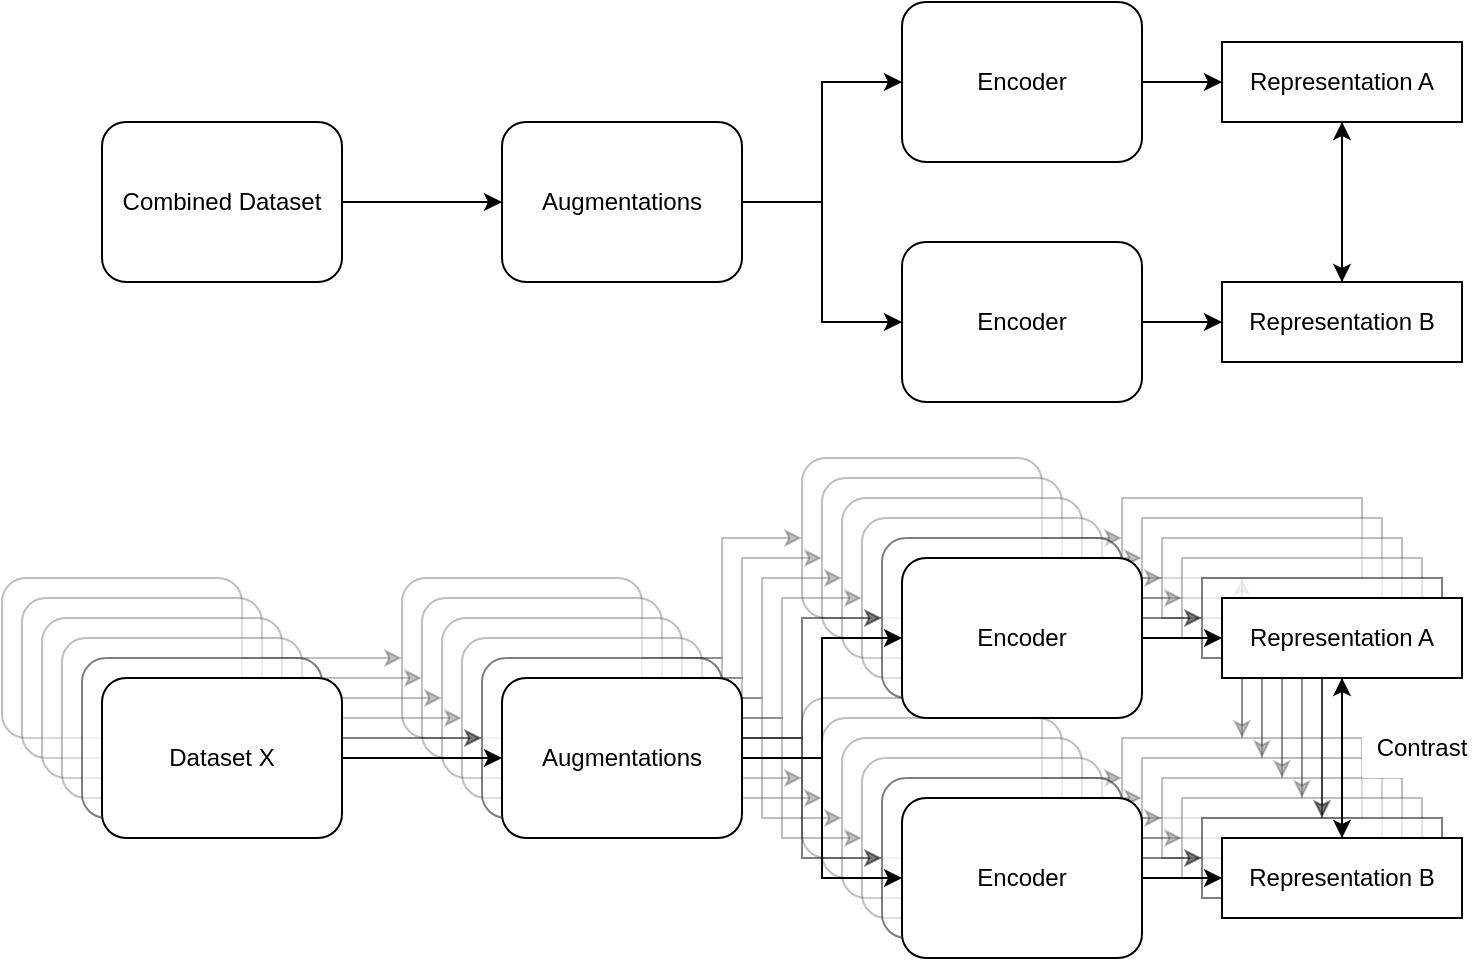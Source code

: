 <mxfile version="20.6.2" type="device"><diagram id="N4YblXYb51gUHVE4HFAE" name="Page-1"><mxGraphModel dx="946" dy="1211" grid="1" gridSize="10" guides="1" tooltips="1" connect="1" arrows="1" fold="1" page="1" pageScale="1" pageWidth="1800" pageHeight="600" math="0" shadow="0"><root><mxCell id="0"/><mxCell id="1" parent="0"/><mxCell id="VitcQLO2PCdO2cNPeU9W-14" value="" style="group;opacity=25;" parent="1" vertex="1" connectable="0"><mxGeometry x="109" y="-12" width="680" height="200" as="geometry"/></mxCell><mxCell id="VitcQLO2PCdO2cNPeU9W-1" value="" style="rounded=1;whiteSpace=wrap;html=1;opacity=25;" parent="VitcQLO2PCdO2cNPeU9W-14" vertex="1"><mxGeometry x="200" y="60" width="120" height="80" as="geometry"/></mxCell><mxCell id="VitcQLO2PCdO2cNPeU9W-3" style="edgeStyle=orthogonalEdgeStyle;rounded=0;orthogonalLoop=1;jettySize=auto;html=1;exitX=1;exitY=0.5;exitDx=0;exitDy=0;entryX=0;entryY=0.5;entryDx=0;entryDy=0;opacity=25;" parent="VitcQLO2PCdO2cNPeU9W-14" source="VitcQLO2PCdO2cNPeU9W-2" target="VitcQLO2PCdO2cNPeU9W-1" edge="1"><mxGeometry relative="1" as="geometry"/></mxCell><mxCell id="VitcQLO2PCdO2cNPeU9W-2" value="" style="rounded=1;whiteSpace=wrap;html=1;opacity=25;" parent="VitcQLO2PCdO2cNPeU9W-14" vertex="1"><mxGeometry y="60" width="120" height="80" as="geometry"/></mxCell><mxCell id="VitcQLO2PCdO2cNPeU9W-4" value="" style="rounded=1;whiteSpace=wrap;html=1;opacity=25;" parent="VitcQLO2PCdO2cNPeU9W-14" vertex="1"><mxGeometry x="400" width="120" height="80" as="geometry"/></mxCell><mxCell id="VitcQLO2PCdO2cNPeU9W-5" style="edgeStyle=orthogonalEdgeStyle;rounded=0;orthogonalLoop=1;jettySize=auto;html=1;exitX=1;exitY=0.5;exitDx=0;exitDy=0;entryX=0;entryY=0.5;entryDx=0;entryDy=0;opacity=25;" parent="VitcQLO2PCdO2cNPeU9W-14" source="VitcQLO2PCdO2cNPeU9W-1" target="VitcQLO2PCdO2cNPeU9W-4" edge="1"><mxGeometry relative="1" as="geometry"/></mxCell><mxCell id="VitcQLO2PCdO2cNPeU9W-6" value="" style="rounded=1;whiteSpace=wrap;html=1;opacity=25;" parent="VitcQLO2PCdO2cNPeU9W-14" vertex="1"><mxGeometry x="400" y="120" width="120" height="80" as="geometry"/></mxCell><mxCell id="VitcQLO2PCdO2cNPeU9W-7" style="edgeStyle=orthogonalEdgeStyle;rounded=0;orthogonalLoop=1;jettySize=auto;html=1;exitX=1;exitY=0.5;exitDx=0;exitDy=0;entryX=0;entryY=0.5;entryDx=0;entryDy=0;opacity=25;" parent="VitcQLO2PCdO2cNPeU9W-14" source="VitcQLO2PCdO2cNPeU9W-1" target="VitcQLO2PCdO2cNPeU9W-6" edge="1"><mxGeometry relative="1" as="geometry"/></mxCell><mxCell id="VitcQLO2PCdO2cNPeU9W-8" value="" style="rounded=0;whiteSpace=wrap;html=1;opacity=25;" parent="VitcQLO2PCdO2cNPeU9W-14" vertex="1"><mxGeometry x="560" y="20" width="120" height="40" as="geometry"/></mxCell><mxCell id="VitcQLO2PCdO2cNPeU9W-12" style="edgeStyle=orthogonalEdgeStyle;rounded=0;orthogonalLoop=1;jettySize=auto;html=1;exitX=1;exitY=0.5;exitDx=0;exitDy=0;entryX=0;entryY=0.5;entryDx=0;entryDy=0;opacity=25;" parent="VitcQLO2PCdO2cNPeU9W-14" source="VitcQLO2PCdO2cNPeU9W-4" target="VitcQLO2PCdO2cNPeU9W-8" edge="1"><mxGeometry relative="1" as="geometry"/></mxCell><mxCell id="VitcQLO2PCdO2cNPeU9W-11" style="edgeStyle=orthogonalEdgeStyle;rounded=0;orthogonalLoop=1;jettySize=auto;html=1;exitX=0.5;exitY=0;exitDx=0;exitDy=0;entryX=0.5;entryY=1;entryDx=0;entryDy=0;opacity=25;" parent="VitcQLO2PCdO2cNPeU9W-14" source="VitcQLO2PCdO2cNPeU9W-9" target="VitcQLO2PCdO2cNPeU9W-8" edge="1"><mxGeometry relative="1" as="geometry"/></mxCell><mxCell id="VitcQLO2PCdO2cNPeU9W-9" value="" style="rounded=0;whiteSpace=wrap;html=1;opacity=25;" parent="VitcQLO2PCdO2cNPeU9W-14" vertex="1"><mxGeometry x="560" y="140" width="120" height="40" as="geometry"/></mxCell><mxCell id="VitcQLO2PCdO2cNPeU9W-13" style="edgeStyle=orthogonalEdgeStyle;rounded=0;orthogonalLoop=1;jettySize=auto;html=1;exitX=1;exitY=0.5;exitDx=0;exitDy=0;entryX=0;entryY=0.5;entryDx=0;entryDy=0;opacity=25;" parent="VitcQLO2PCdO2cNPeU9W-14" source="VitcQLO2PCdO2cNPeU9W-6" target="VitcQLO2PCdO2cNPeU9W-9" edge="1"><mxGeometry relative="1" as="geometry"/></mxCell><mxCell id="VitcQLO2PCdO2cNPeU9W-10" style="edgeStyle=orthogonalEdgeStyle;rounded=0;orthogonalLoop=1;jettySize=auto;html=1;exitX=0.5;exitY=1;exitDx=0;exitDy=0;entryX=0.5;entryY=0;entryDx=0;entryDy=0;opacity=25;" parent="VitcQLO2PCdO2cNPeU9W-14" source="VitcQLO2PCdO2cNPeU9W-8" target="VitcQLO2PCdO2cNPeU9W-9" edge="1"><mxGeometry relative="1" as="geometry"/></mxCell><mxCell id="VitcQLO2PCdO2cNPeU9W-15" value="" style="group;opacity=25;" parent="1" vertex="1" connectable="0"><mxGeometry x="119" y="-2" width="680" height="200" as="geometry"/></mxCell><mxCell id="VitcQLO2PCdO2cNPeU9W-16" value="" style="rounded=1;whiteSpace=wrap;html=1;opacity=25;" parent="VitcQLO2PCdO2cNPeU9W-15" vertex="1"><mxGeometry x="200" y="60" width="120" height="80" as="geometry"/></mxCell><mxCell id="VitcQLO2PCdO2cNPeU9W-17" style="edgeStyle=orthogonalEdgeStyle;rounded=0;orthogonalLoop=1;jettySize=auto;html=1;exitX=1;exitY=0.5;exitDx=0;exitDy=0;entryX=0;entryY=0.5;entryDx=0;entryDy=0;opacity=25;" parent="VitcQLO2PCdO2cNPeU9W-15" source="VitcQLO2PCdO2cNPeU9W-18" target="VitcQLO2PCdO2cNPeU9W-16" edge="1"><mxGeometry relative="1" as="geometry"/></mxCell><mxCell id="VitcQLO2PCdO2cNPeU9W-18" value="" style="rounded=1;whiteSpace=wrap;html=1;opacity=25;" parent="VitcQLO2PCdO2cNPeU9W-15" vertex="1"><mxGeometry y="60" width="120" height="80" as="geometry"/></mxCell><mxCell id="VitcQLO2PCdO2cNPeU9W-19" value="" style="rounded=1;whiteSpace=wrap;html=1;opacity=25;" parent="VitcQLO2PCdO2cNPeU9W-15" vertex="1"><mxGeometry x="400" width="120" height="80" as="geometry"/></mxCell><mxCell id="VitcQLO2PCdO2cNPeU9W-20" style="edgeStyle=orthogonalEdgeStyle;rounded=0;orthogonalLoop=1;jettySize=auto;html=1;exitX=1;exitY=0.5;exitDx=0;exitDy=0;entryX=0;entryY=0.5;entryDx=0;entryDy=0;opacity=25;" parent="VitcQLO2PCdO2cNPeU9W-15" source="VitcQLO2PCdO2cNPeU9W-16" target="VitcQLO2PCdO2cNPeU9W-19" edge="1"><mxGeometry relative="1" as="geometry"/></mxCell><mxCell id="VitcQLO2PCdO2cNPeU9W-21" value="" style="rounded=1;whiteSpace=wrap;html=1;opacity=25;" parent="VitcQLO2PCdO2cNPeU9W-15" vertex="1"><mxGeometry x="400" y="120" width="120" height="80" as="geometry"/></mxCell><mxCell id="VitcQLO2PCdO2cNPeU9W-22" style="edgeStyle=orthogonalEdgeStyle;rounded=0;orthogonalLoop=1;jettySize=auto;html=1;exitX=1;exitY=0.5;exitDx=0;exitDy=0;entryX=0;entryY=0.5;entryDx=0;entryDy=0;opacity=25;" parent="VitcQLO2PCdO2cNPeU9W-15" source="VitcQLO2PCdO2cNPeU9W-16" target="VitcQLO2PCdO2cNPeU9W-21" edge="1"><mxGeometry relative="1" as="geometry"/></mxCell><mxCell id="VitcQLO2PCdO2cNPeU9W-23" value="" style="rounded=0;whiteSpace=wrap;html=1;opacity=25;" parent="VitcQLO2PCdO2cNPeU9W-15" vertex="1"><mxGeometry x="560" y="20" width="120" height="40" as="geometry"/></mxCell><mxCell id="VitcQLO2PCdO2cNPeU9W-24" style="edgeStyle=orthogonalEdgeStyle;rounded=0;orthogonalLoop=1;jettySize=auto;html=1;exitX=1;exitY=0.5;exitDx=0;exitDy=0;entryX=0;entryY=0.5;entryDx=0;entryDy=0;opacity=25;" parent="VitcQLO2PCdO2cNPeU9W-15" source="VitcQLO2PCdO2cNPeU9W-19" target="VitcQLO2PCdO2cNPeU9W-23" edge="1"><mxGeometry relative="1" as="geometry"/></mxCell><mxCell id="VitcQLO2PCdO2cNPeU9W-25" style="edgeStyle=orthogonalEdgeStyle;rounded=0;orthogonalLoop=1;jettySize=auto;html=1;exitX=0.5;exitY=0;exitDx=0;exitDy=0;entryX=0.5;entryY=1;entryDx=0;entryDy=0;opacity=25;" parent="VitcQLO2PCdO2cNPeU9W-15" source="VitcQLO2PCdO2cNPeU9W-26" target="VitcQLO2PCdO2cNPeU9W-23" edge="1"><mxGeometry relative="1" as="geometry"/></mxCell><mxCell id="VitcQLO2PCdO2cNPeU9W-26" value="" style="rounded=0;whiteSpace=wrap;html=1;opacity=25;" parent="VitcQLO2PCdO2cNPeU9W-15" vertex="1"><mxGeometry x="560" y="140" width="120" height="40" as="geometry"/></mxCell><mxCell id="VitcQLO2PCdO2cNPeU9W-27" style="edgeStyle=orthogonalEdgeStyle;rounded=0;orthogonalLoop=1;jettySize=auto;html=1;exitX=1;exitY=0.5;exitDx=0;exitDy=0;entryX=0;entryY=0.5;entryDx=0;entryDy=0;opacity=25;" parent="VitcQLO2PCdO2cNPeU9W-15" source="VitcQLO2PCdO2cNPeU9W-21" target="VitcQLO2PCdO2cNPeU9W-26" edge="1"><mxGeometry relative="1" as="geometry"/></mxCell><mxCell id="VitcQLO2PCdO2cNPeU9W-28" style="edgeStyle=orthogonalEdgeStyle;rounded=0;orthogonalLoop=1;jettySize=auto;html=1;exitX=0.5;exitY=1;exitDx=0;exitDy=0;entryX=0.5;entryY=0;entryDx=0;entryDy=0;opacity=25;" parent="VitcQLO2PCdO2cNPeU9W-15" source="VitcQLO2PCdO2cNPeU9W-23" target="VitcQLO2PCdO2cNPeU9W-26" edge="1"><mxGeometry relative="1" as="geometry"/></mxCell><mxCell id="VitcQLO2PCdO2cNPeU9W-29" value="" style="group;opacity=25;" parent="1" vertex="1" connectable="0"><mxGeometry x="129" y="8" width="680" height="200" as="geometry"/></mxCell><mxCell id="VitcQLO2PCdO2cNPeU9W-30" value="" style="rounded=1;whiteSpace=wrap;html=1;opacity=25;" parent="VitcQLO2PCdO2cNPeU9W-29" vertex="1"><mxGeometry x="200" y="60" width="120" height="80" as="geometry"/></mxCell><mxCell id="VitcQLO2PCdO2cNPeU9W-31" style="edgeStyle=orthogonalEdgeStyle;rounded=0;orthogonalLoop=1;jettySize=auto;html=1;exitX=1;exitY=0.5;exitDx=0;exitDy=0;entryX=0;entryY=0.5;entryDx=0;entryDy=0;opacity=25;" parent="VitcQLO2PCdO2cNPeU9W-29" source="VitcQLO2PCdO2cNPeU9W-32" target="VitcQLO2PCdO2cNPeU9W-30" edge="1"><mxGeometry relative="1" as="geometry"/></mxCell><mxCell id="VitcQLO2PCdO2cNPeU9W-32" value="" style="rounded=1;whiteSpace=wrap;html=1;opacity=25;" parent="VitcQLO2PCdO2cNPeU9W-29" vertex="1"><mxGeometry y="60" width="120" height="80" as="geometry"/></mxCell><mxCell id="VitcQLO2PCdO2cNPeU9W-33" value="" style="rounded=1;whiteSpace=wrap;html=1;opacity=25;" parent="VitcQLO2PCdO2cNPeU9W-29" vertex="1"><mxGeometry x="400" width="120" height="80" as="geometry"/></mxCell><mxCell id="VitcQLO2PCdO2cNPeU9W-34" style="edgeStyle=orthogonalEdgeStyle;rounded=0;orthogonalLoop=1;jettySize=auto;html=1;exitX=1;exitY=0.5;exitDx=0;exitDy=0;entryX=0;entryY=0.5;entryDx=0;entryDy=0;opacity=25;" parent="VitcQLO2PCdO2cNPeU9W-29" source="VitcQLO2PCdO2cNPeU9W-30" target="VitcQLO2PCdO2cNPeU9W-33" edge="1"><mxGeometry relative="1" as="geometry"/></mxCell><mxCell id="VitcQLO2PCdO2cNPeU9W-35" value="" style="rounded=1;whiteSpace=wrap;html=1;opacity=25;" parent="VitcQLO2PCdO2cNPeU9W-29" vertex="1"><mxGeometry x="400" y="120" width="120" height="80" as="geometry"/></mxCell><mxCell id="VitcQLO2PCdO2cNPeU9W-36" style="edgeStyle=orthogonalEdgeStyle;rounded=0;orthogonalLoop=1;jettySize=auto;html=1;exitX=1;exitY=0.5;exitDx=0;exitDy=0;entryX=0;entryY=0.5;entryDx=0;entryDy=0;opacity=25;" parent="VitcQLO2PCdO2cNPeU9W-29" source="VitcQLO2PCdO2cNPeU9W-30" target="VitcQLO2PCdO2cNPeU9W-35" edge="1"><mxGeometry relative="1" as="geometry"/></mxCell><mxCell id="VitcQLO2PCdO2cNPeU9W-37" value="" style="rounded=0;whiteSpace=wrap;html=1;opacity=25;" parent="VitcQLO2PCdO2cNPeU9W-29" vertex="1"><mxGeometry x="560" y="20" width="120" height="40" as="geometry"/></mxCell><mxCell id="VitcQLO2PCdO2cNPeU9W-38" style="edgeStyle=orthogonalEdgeStyle;rounded=0;orthogonalLoop=1;jettySize=auto;html=1;exitX=1;exitY=0.5;exitDx=0;exitDy=0;entryX=0;entryY=0.5;entryDx=0;entryDy=0;opacity=25;" parent="VitcQLO2PCdO2cNPeU9W-29" source="VitcQLO2PCdO2cNPeU9W-33" target="VitcQLO2PCdO2cNPeU9W-37" edge="1"><mxGeometry relative="1" as="geometry"/></mxCell><mxCell id="VitcQLO2PCdO2cNPeU9W-39" style="edgeStyle=orthogonalEdgeStyle;rounded=0;orthogonalLoop=1;jettySize=auto;html=1;exitX=0.5;exitY=0;exitDx=0;exitDy=0;entryX=0.5;entryY=1;entryDx=0;entryDy=0;opacity=25;" parent="VitcQLO2PCdO2cNPeU9W-29" source="VitcQLO2PCdO2cNPeU9W-40" target="VitcQLO2PCdO2cNPeU9W-37" edge="1"><mxGeometry relative="1" as="geometry"/></mxCell><mxCell id="VitcQLO2PCdO2cNPeU9W-40" value="" style="rounded=0;whiteSpace=wrap;html=1;opacity=25;" parent="VitcQLO2PCdO2cNPeU9W-29" vertex="1"><mxGeometry x="560" y="140" width="120" height="40" as="geometry"/></mxCell><mxCell id="VitcQLO2PCdO2cNPeU9W-41" style="edgeStyle=orthogonalEdgeStyle;rounded=0;orthogonalLoop=1;jettySize=auto;html=1;exitX=1;exitY=0.5;exitDx=0;exitDy=0;entryX=0;entryY=0.5;entryDx=0;entryDy=0;opacity=25;" parent="VitcQLO2PCdO2cNPeU9W-29" source="VitcQLO2PCdO2cNPeU9W-35" target="VitcQLO2PCdO2cNPeU9W-40" edge="1"><mxGeometry relative="1" as="geometry"/></mxCell><mxCell id="VitcQLO2PCdO2cNPeU9W-42" style="edgeStyle=orthogonalEdgeStyle;rounded=0;orthogonalLoop=1;jettySize=auto;html=1;exitX=0.5;exitY=1;exitDx=0;exitDy=0;entryX=0.5;entryY=0;entryDx=0;entryDy=0;opacity=25;" parent="VitcQLO2PCdO2cNPeU9W-29" source="VitcQLO2PCdO2cNPeU9W-37" target="VitcQLO2PCdO2cNPeU9W-40" edge="1"><mxGeometry relative="1" as="geometry"/></mxCell><mxCell id="VitcQLO2PCdO2cNPeU9W-43" value="" style="group;opacity=25;" parent="1" vertex="1" connectable="0"><mxGeometry x="139" y="18" width="700" height="230" as="geometry"/></mxCell><mxCell id="VitcQLO2PCdO2cNPeU9W-44" value="" style="rounded=1;whiteSpace=wrap;html=1;opacity=25;" parent="VitcQLO2PCdO2cNPeU9W-43" vertex="1"><mxGeometry x="200" y="60" width="120" height="80" as="geometry"/></mxCell><mxCell id="VitcQLO2PCdO2cNPeU9W-45" style="edgeStyle=orthogonalEdgeStyle;rounded=0;orthogonalLoop=1;jettySize=auto;html=1;exitX=1;exitY=0.5;exitDx=0;exitDy=0;entryX=0;entryY=0.5;entryDx=0;entryDy=0;opacity=25;" parent="VitcQLO2PCdO2cNPeU9W-43" source="VitcQLO2PCdO2cNPeU9W-46" target="VitcQLO2PCdO2cNPeU9W-44" edge="1"><mxGeometry relative="1" as="geometry"/></mxCell><mxCell id="VitcQLO2PCdO2cNPeU9W-46" value="" style="rounded=1;whiteSpace=wrap;html=1;opacity=25;" parent="VitcQLO2PCdO2cNPeU9W-43" vertex="1"><mxGeometry y="60" width="120" height="80" as="geometry"/></mxCell><mxCell id="VitcQLO2PCdO2cNPeU9W-47" value="" style="rounded=1;whiteSpace=wrap;html=1;opacity=25;" parent="VitcQLO2PCdO2cNPeU9W-43" vertex="1"><mxGeometry x="400" width="120" height="80" as="geometry"/></mxCell><mxCell id="VitcQLO2PCdO2cNPeU9W-48" style="edgeStyle=orthogonalEdgeStyle;rounded=0;orthogonalLoop=1;jettySize=auto;html=1;exitX=1;exitY=0.5;exitDx=0;exitDy=0;entryX=0;entryY=0.5;entryDx=0;entryDy=0;opacity=25;" parent="VitcQLO2PCdO2cNPeU9W-43" source="VitcQLO2PCdO2cNPeU9W-44" target="VitcQLO2PCdO2cNPeU9W-47" edge="1"><mxGeometry relative="1" as="geometry"/></mxCell><mxCell id="VitcQLO2PCdO2cNPeU9W-49" value="" style="rounded=1;whiteSpace=wrap;html=1;opacity=25;" parent="VitcQLO2PCdO2cNPeU9W-43" vertex="1"><mxGeometry x="400" y="120" width="120" height="80" as="geometry"/></mxCell><mxCell id="VitcQLO2PCdO2cNPeU9W-50" style="edgeStyle=orthogonalEdgeStyle;rounded=0;orthogonalLoop=1;jettySize=auto;html=1;exitX=1;exitY=0.5;exitDx=0;exitDy=0;entryX=0;entryY=0.5;entryDx=0;entryDy=0;opacity=25;" parent="VitcQLO2PCdO2cNPeU9W-43" source="VitcQLO2PCdO2cNPeU9W-44" target="VitcQLO2PCdO2cNPeU9W-49" edge="1"><mxGeometry relative="1" as="geometry"/></mxCell><mxCell id="VitcQLO2PCdO2cNPeU9W-51" value="" style="rounded=0;whiteSpace=wrap;html=1;opacity=25;" parent="VitcQLO2PCdO2cNPeU9W-43" vertex="1"><mxGeometry x="560" y="20" width="120" height="40" as="geometry"/></mxCell><mxCell id="VitcQLO2PCdO2cNPeU9W-52" style="edgeStyle=orthogonalEdgeStyle;rounded=0;orthogonalLoop=1;jettySize=auto;html=1;exitX=1;exitY=0.5;exitDx=0;exitDy=0;entryX=0;entryY=0.5;entryDx=0;entryDy=0;opacity=25;" parent="VitcQLO2PCdO2cNPeU9W-43" source="VitcQLO2PCdO2cNPeU9W-47" target="VitcQLO2PCdO2cNPeU9W-51" edge="1"><mxGeometry relative="1" as="geometry"/></mxCell><mxCell id="VitcQLO2PCdO2cNPeU9W-53" style="edgeStyle=orthogonalEdgeStyle;rounded=0;orthogonalLoop=1;jettySize=auto;html=1;exitX=0.5;exitY=0;exitDx=0;exitDy=0;entryX=0.5;entryY=1;entryDx=0;entryDy=0;opacity=25;" parent="VitcQLO2PCdO2cNPeU9W-43" source="VitcQLO2PCdO2cNPeU9W-54" target="VitcQLO2PCdO2cNPeU9W-51" edge="1"><mxGeometry relative="1" as="geometry"/></mxCell><mxCell id="VitcQLO2PCdO2cNPeU9W-54" value="" style="rounded=0;whiteSpace=wrap;html=1;opacity=25;" parent="VitcQLO2PCdO2cNPeU9W-43" vertex="1"><mxGeometry x="560" y="140" width="120" height="40" as="geometry"/></mxCell><mxCell id="VitcQLO2PCdO2cNPeU9W-55" style="edgeStyle=orthogonalEdgeStyle;rounded=0;orthogonalLoop=1;jettySize=auto;html=1;exitX=1;exitY=0.5;exitDx=0;exitDy=0;entryX=0;entryY=0.5;entryDx=0;entryDy=0;opacity=25;" parent="VitcQLO2PCdO2cNPeU9W-43" source="VitcQLO2PCdO2cNPeU9W-49" target="VitcQLO2PCdO2cNPeU9W-54" edge="1"><mxGeometry relative="1" as="geometry"/></mxCell><mxCell id="VitcQLO2PCdO2cNPeU9W-56" style="edgeStyle=orthogonalEdgeStyle;rounded=0;orthogonalLoop=1;jettySize=auto;html=1;exitX=0.5;exitY=1;exitDx=0;exitDy=0;entryX=0.5;entryY=0;entryDx=0;entryDy=0;opacity=25;" parent="VitcQLO2PCdO2cNPeU9W-43" source="VitcQLO2PCdO2cNPeU9W-51" target="VitcQLO2PCdO2cNPeU9W-54" edge="1"><mxGeometry relative="1" as="geometry"/></mxCell><mxCell id="VitcQLO2PCdO2cNPeU9W-57" value="" style="group;opacity=50;" parent="VitcQLO2PCdO2cNPeU9W-43" vertex="1" connectable="0"><mxGeometry x="10" y="10" width="690" height="210" as="geometry"/></mxCell><mxCell id="VitcQLO2PCdO2cNPeU9W-58" value="" style="rounded=1;whiteSpace=wrap;html=1;opacity=50;" parent="VitcQLO2PCdO2cNPeU9W-57" vertex="1"><mxGeometry x="200" y="60" width="120" height="80" as="geometry"/></mxCell><mxCell id="VitcQLO2PCdO2cNPeU9W-59" style="edgeStyle=orthogonalEdgeStyle;rounded=0;orthogonalLoop=1;jettySize=auto;html=1;exitX=1;exitY=0.5;exitDx=0;exitDy=0;entryX=0;entryY=0.5;entryDx=0;entryDy=0;opacity=50;" parent="VitcQLO2PCdO2cNPeU9W-57" source="VitcQLO2PCdO2cNPeU9W-60" target="VitcQLO2PCdO2cNPeU9W-58" edge="1"><mxGeometry relative="1" as="geometry"/></mxCell><mxCell id="VitcQLO2PCdO2cNPeU9W-60" value="" style="rounded=1;whiteSpace=wrap;html=1;opacity=50;" parent="VitcQLO2PCdO2cNPeU9W-57" vertex="1"><mxGeometry y="60" width="120" height="80" as="geometry"/></mxCell><mxCell id="VitcQLO2PCdO2cNPeU9W-61" value="" style="rounded=1;whiteSpace=wrap;html=1;opacity=50;" parent="VitcQLO2PCdO2cNPeU9W-57" vertex="1"><mxGeometry x="400" width="120" height="80" as="geometry"/></mxCell><mxCell id="VitcQLO2PCdO2cNPeU9W-62" style="edgeStyle=orthogonalEdgeStyle;rounded=0;orthogonalLoop=1;jettySize=auto;html=1;exitX=1;exitY=0.5;exitDx=0;exitDy=0;entryX=0;entryY=0.5;entryDx=0;entryDy=0;opacity=50;" parent="VitcQLO2PCdO2cNPeU9W-57" source="VitcQLO2PCdO2cNPeU9W-58" target="VitcQLO2PCdO2cNPeU9W-61" edge="1"><mxGeometry relative="1" as="geometry"/></mxCell><mxCell id="VitcQLO2PCdO2cNPeU9W-63" value="" style="rounded=1;whiteSpace=wrap;html=1;opacity=50;" parent="VitcQLO2PCdO2cNPeU9W-57" vertex="1"><mxGeometry x="400" y="120" width="120" height="80" as="geometry"/></mxCell><mxCell id="VitcQLO2PCdO2cNPeU9W-64" style="edgeStyle=orthogonalEdgeStyle;rounded=0;orthogonalLoop=1;jettySize=auto;html=1;exitX=1;exitY=0.5;exitDx=0;exitDy=0;entryX=0;entryY=0.5;entryDx=0;entryDy=0;opacity=50;" parent="VitcQLO2PCdO2cNPeU9W-57" source="VitcQLO2PCdO2cNPeU9W-58" target="VitcQLO2PCdO2cNPeU9W-63" edge="1"><mxGeometry relative="1" as="geometry"/></mxCell><mxCell id="VitcQLO2PCdO2cNPeU9W-65" value="" style="rounded=0;whiteSpace=wrap;html=1;opacity=50;" parent="VitcQLO2PCdO2cNPeU9W-57" vertex="1"><mxGeometry x="560" y="20" width="120" height="40" as="geometry"/></mxCell><mxCell id="VitcQLO2PCdO2cNPeU9W-66" style="edgeStyle=orthogonalEdgeStyle;rounded=0;orthogonalLoop=1;jettySize=auto;html=1;exitX=1;exitY=0.5;exitDx=0;exitDy=0;entryX=0;entryY=0.5;entryDx=0;entryDy=0;opacity=50;" parent="VitcQLO2PCdO2cNPeU9W-57" source="VitcQLO2PCdO2cNPeU9W-61" target="VitcQLO2PCdO2cNPeU9W-65" edge="1"><mxGeometry relative="1" as="geometry"/></mxCell><mxCell id="VitcQLO2PCdO2cNPeU9W-67" style="edgeStyle=orthogonalEdgeStyle;rounded=0;orthogonalLoop=1;jettySize=auto;html=1;exitX=0.5;exitY=0;exitDx=0;exitDy=0;entryX=0.5;entryY=1;entryDx=0;entryDy=0;opacity=50;" parent="VitcQLO2PCdO2cNPeU9W-57" source="VitcQLO2PCdO2cNPeU9W-68" target="VitcQLO2PCdO2cNPeU9W-65" edge="1"><mxGeometry relative="1" as="geometry"/></mxCell><mxCell id="VitcQLO2PCdO2cNPeU9W-68" value="" style="rounded=0;whiteSpace=wrap;html=1;opacity=50;" parent="VitcQLO2PCdO2cNPeU9W-57" vertex="1"><mxGeometry x="560" y="140" width="120" height="40" as="geometry"/></mxCell><mxCell id="VitcQLO2PCdO2cNPeU9W-69" style="edgeStyle=orthogonalEdgeStyle;rounded=0;orthogonalLoop=1;jettySize=auto;html=1;exitX=1;exitY=0.5;exitDx=0;exitDy=0;entryX=0;entryY=0.5;entryDx=0;entryDy=0;opacity=50;" parent="VitcQLO2PCdO2cNPeU9W-57" source="VitcQLO2PCdO2cNPeU9W-63" target="VitcQLO2PCdO2cNPeU9W-68" edge="1"><mxGeometry relative="1" as="geometry"/></mxCell><mxCell id="VitcQLO2PCdO2cNPeU9W-70" style="edgeStyle=orthogonalEdgeStyle;rounded=0;orthogonalLoop=1;jettySize=auto;html=1;exitX=0.5;exitY=1;exitDx=0;exitDy=0;entryX=0.5;entryY=0;entryDx=0;entryDy=0;opacity=50;" parent="VitcQLO2PCdO2cNPeU9W-57" source="VitcQLO2PCdO2cNPeU9W-65" target="VitcQLO2PCdO2cNPeU9W-68" edge="1"><mxGeometry relative="1" as="geometry"/></mxCell><mxCell id="VitcQLO2PCdO2cNPeU9W-71" value="" style="group" parent="VitcQLO2PCdO2cNPeU9W-57" vertex="1" connectable="0"><mxGeometry x="10" y="10" width="680" height="200" as="geometry"/></mxCell><mxCell id="VitcQLO2PCdO2cNPeU9W-72" value="Augmentations" style="rounded=1;whiteSpace=wrap;html=1;" parent="VitcQLO2PCdO2cNPeU9W-71" vertex="1"><mxGeometry x="200" y="60" width="120" height="80" as="geometry"/></mxCell><mxCell id="VitcQLO2PCdO2cNPeU9W-73" style="edgeStyle=orthogonalEdgeStyle;rounded=0;orthogonalLoop=1;jettySize=auto;html=1;exitX=1;exitY=0.5;exitDx=0;exitDy=0;entryX=0;entryY=0.5;entryDx=0;entryDy=0;" parent="VitcQLO2PCdO2cNPeU9W-71" source="VitcQLO2PCdO2cNPeU9W-74" target="VitcQLO2PCdO2cNPeU9W-72" edge="1"><mxGeometry relative="1" as="geometry"/></mxCell><mxCell id="VitcQLO2PCdO2cNPeU9W-74" value="Dataset X" style="rounded=1;whiteSpace=wrap;html=1;" parent="VitcQLO2PCdO2cNPeU9W-71" vertex="1"><mxGeometry y="60" width="120" height="80" as="geometry"/></mxCell><mxCell id="VitcQLO2PCdO2cNPeU9W-75" value="Encoder" style="rounded=1;whiteSpace=wrap;html=1;" parent="VitcQLO2PCdO2cNPeU9W-71" vertex="1"><mxGeometry x="400" width="120" height="80" as="geometry"/></mxCell><mxCell id="VitcQLO2PCdO2cNPeU9W-76" style="edgeStyle=orthogonalEdgeStyle;rounded=0;orthogonalLoop=1;jettySize=auto;html=1;exitX=1;exitY=0.5;exitDx=0;exitDy=0;entryX=0;entryY=0.5;entryDx=0;entryDy=0;" parent="VitcQLO2PCdO2cNPeU9W-71" source="VitcQLO2PCdO2cNPeU9W-72" target="VitcQLO2PCdO2cNPeU9W-75" edge="1"><mxGeometry relative="1" as="geometry"/></mxCell><mxCell id="VitcQLO2PCdO2cNPeU9W-77" value="Encoder" style="rounded=1;whiteSpace=wrap;html=1;" parent="VitcQLO2PCdO2cNPeU9W-71" vertex="1"><mxGeometry x="400" y="120" width="120" height="80" as="geometry"/></mxCell><mxCell id="VitcQLO2PCdO2cNPeU9W-78" style="edgeStyle=orthogonalEdgeStyle;rounded=0;orthogonalLoop=1;jettySize=auto;html=1;exitX=1;exitY=0.5;exitDx=0;exitDy=0;entryX=0;entryY=0.5;entryDx=0;entryDy=0;" parent="VitcQLO2PCdO2cNPeU9W-71" source="VitcQLO2PCdO2cNPeU9W-72" target="VitcQLO2PCdO2cNPeU9W-77" edge="1"><mxGeometry relative="1" as="geometry"/></mxCell><mxCell id="VitcQLO2PCdO2cNPeU9W-79" value="Representation A" style="rounded=0;whiteSpace=wrap;html=1;" parent="VitcQLO2PCdO2cNPeU9W-71" vertex="1"><mxGeometry x="560" y="20" width="120" height="40" as="geometry"/></mxCell><mxCell id="VitcQLO2PCdO2cNPeU9W-80" style="edgeStyle=orthogonalEdgeStyle;rounded=0;orthogonalLoop=1;jettySize=auto;html=1;exitX=1;exitY=0.5;exitDx=0;exitDy=0;entryX=0;entryY=0.5;entryDx=0;entryDy=0;" parent="VitcQLO2PCdO2cNPeU9W-71" source="VitcQLO2PCdO2cNPeU9W-75" target="VitcQLO2PCdO2cNPeU9W-79" edge="1"><mxGeometry relative="1" as="geometry"/></mxCell><mxCell id="VitcQLO2PCdO2cNPeU9W-81" style="edgeStyle=orthogonalEdgeStyle;rounded=0;orthogonalLoop=1;jettySize=auto;html=1;exitX=0.5;exitY=0;exitDx=0;exitDy=0;entryX=0.5;entryY=1;entryDx=0;entryDy=0;" parent="VitcQLO2PCdO2cNPeU9W-71" source="VitcQLO2PCdO2cNPeU9W-82" target="VitcQLO2PCdO2cNPeU9W-79" edge="1"><mxGeometry relative="1" as="geometry"/></mxCell><mxCell id="VitcQLO2PCdO2cNPeU9W-82" value="Representation B" style="rounded=0;whiteSpace=wrap;html=1;" parent="VitcQLO2PCdO2cNPeU9W-71" vertex="1"><mxGeometry x="560" y="140" width="120" height="40" as="geometry"/></mxCell><mxCell id="VitcQLO2PCdO2cNPeU9W-83" style="edgeStyle=orthogonalEdgeStyle;rounded=0;orthogonalLoop=1;jettySize=auto;html=1;exitX=1;exitY=0.5;exitDx=0;exitDy=0;entryX=0;entryY=0.5;entryDx=0;entryDy=0;" parent="VitcQLO2PCdO2cNPeU9W-71" source="VitcQLO2PCdO2cNPeU9W-77" target="VitcQLO2PCdO2cNPeU9W-82" edge="1"><mxGeometry relative="1" as="geometry"/></mxCell><mxCell id="VitcQLO2PCdO2cNPeU9W-84" style="edgeStyle=orthogonalEdgeStyle;rounded=0;orthogonalLoop=1;jettySize=auto;html=1;exitX=0.5;exitY=1;exitDx=0;exitDy=0;entryX=0.5;entryY=0;entryDx=0;entryDy=0;" parent="VitcQLO2PCdO2cNPeU9W-71" source="VitcQLO2PCdO2cNPeU9W-79" target="VitcQLO2PCdO2cNPeU9W-82" edge="1"><mxGeometry relative="1" as="geometry"/></mxCell><mxCell id="VitcQLO2PCdO2cNPeU9W-99" value="Contrast" style="text;html=1;strokeColor=none;fillColor=#FFFFFF;align=center;verticalAlign=middle;whiteSpace=wrap;rounded=0;" parent="VitcQLO2PCdO2cNPeU9W-71" vertex="1"><mxGeometry x="630" y="80" width="60" height="30" as="geometry"/></mxCell><mxCell id="VitcQLO2PCdO2cNPeU9W-85" value="" style="group" parent="1" vertex="1" connectable="0"><mxGeometry x="159" y="-240" width="680" height="200" as="geometry"/></mxCell><mxCell id="VitcQLO2PCdO2cNPeU9W-86" value="Augmentations" style="rounded=1;whiteSpace=wrap;html=1;" parent="VitcQLO2PCdO2cNPeU9W-85" vertex="1"><mxGeometry x="200" y="60" width="120" height="80" as="geometry"/></mxCell><mxCell id="VitcQLO2PCdO2cNPeU9W-87" style="edgeStyle=orthogonalEdgeStyle;rounded=0;orthogonalLoop=1;jettySize=auto;html=1;exitX=1;exitY=0.5;exitDx=0;exitDy=0;entryX=0;entryY=0.5;entryDx=0;entryDy=0;" parent="VitcQLO2PCdO2cNPeU9W-85" source="VitcQLO2PCdO2cNPeU9W-88" target="VitcQLO2PCdO2cNPeU9W-86" edge="1"><mxGeometry relative="1" as="geometry"/></mxCell><mxCell id="VitcQLO2PCdO2cNPeU9W-88" value="Combined Dataset" style="rounded=1;whiteSpace=wrap;html=1;" parent="VitcQLO2PCdO2cNPeU9W-85" vertex="1"><mxGeometry y="60" width="120" height="80" as="geometry"/></mxCell><mxCell id="VitcQLO2PCdO2cNPeU9W-89" value="Encoder" style="rounded=1;whiteSpace=wrap;html=1;" parent="VitcQLO2PCdO2cNPeU9W-85" vertex="1"><mxGeometry x="400" width="120" height="80" as="geometry"/></mxCell><mxCell id="VitcQLO2PCdO2cNPeU9W-90" style="edgeStyle=orthogonalEdgeStyle;rounded=0;orthogonalLoop=1;jettySize=auto;html=1;exitX=1;exitY=0.5;exitDx=0;exitDy=0;entryX=0;entryY=0.5;entryDx=0;entryDy=0;" parent="VitcQLO2PCdO2cNPeU9W-85" source="VitcQLO2PCdO2cNPeU9W-86" target="VitcQLO2PCdO2cNPeU9W-89" edge="1"><mxGeometry relative="1" as="geometry"/></mxCell><mxCell id="VitcQLO2PCdO2cNPeU9W-91" value="Encoder" style="rounded=1;whiteSpace=wrap;html=1;" parent="VitcQLO2PCdO2cNPeU9W-85" vertex="1"><mxGeometry x="400" y="120" width="120" height="80" as="geometry"/></mxCell><mxCell id="VitcQLO2PCdO2cNPeU9W-92" style="edgeStyle=orthogonalEdgeStyle;rounded=0;orthogonalLoop=1;jettySize=auto;html=1;exitX=1;exitY=0.5;exitDx=0;exitDy=0;entryX=0;entryY=0.5;entryDx=0;entryDy=0;" parent="VitcQLO2PCdO2cNPeU9W-85" source="VitcQLO2PCdO2cNPeU9W-86" target="VitcQLO2PCdO2cNPeU9W-91" edge="1"><mxGeometry relative="1" as="geometry"/></mxCell><mxCell id="VitcQLO2PCdO2cNPeU9W-93" value="Representation A" style="rounded=0;whiteSpace=wrap;html=1;" parent="VitcQLO2PCdO2cNPeU9W-85" vertex="1"><mxGeometry x="560" y="20" width="120" height="40" as="geometry"/></mxCell><mxCell id="VitcQLO2PCdO2cNPeU9W-94" style="edgeStyle=orthogonalEdgeStyle;rounded=0;orthogonalLoop=1;jettySize=auto;html=1;exitX=1;exitY=0.5;exitDx=0;exitDy=0;entryX=0;entryY=0.5;entryDx=0;entryDy=0;" parent="VitcQLO2PCdO2cNPeU9W-85" source="VitcQLO2PCdO2cNPeU9W-89" target="VitcQLO2PCdO2cNPeU9W-93" edge="1"><mxGeometry relative="1" as="geometry"/></mxCell><mxCell id="VitcQLO2PCdO2cNPeU9W-95" style="edgeStyle=orthogonalEdgeStyle;rounded=0;orthogonalLoop=1;jettySize=auto;html=1;exitX=0.5;exitY=0;exitDx=0;exitDy=0;entryX=0.5;entryY=1;entryDx=0;entryDy=0;" parent="VitcQLO2PCdO2cNPeU9W-85" source="VitcQLO2PCdO2cNPeU9W-96" target="VitcQLO2PCdO2cNPeU9W-93" edge="1"><mxGeometry relative="1" as="geometry"/></mxCell><mxCell id="VitcQLO2PCdO2cNPeU9W-96" value="Representation B" style="rounded=0;whiteSpace=wrap;html=1;" parent="VitcQLO2PCdO2cNPeU9W-85" vertex="1"><mxGeometry x="560" y="140" width="120" height="40" as="geometry"/></mxCell><mxCell id="VitcQLO2PCdO2cNPeU9W-97" style="edgeStyle=orthogonalEdgeStyle;rounded=0;orthogonalLoop=1;jettySize=auto;html=1;exitX=1;exitY=0.5;exitDx=0;exitDy=0;entryX=0;entryY=0.5;entryDx=0;entryDy=0;" parent="VitcQLO2PCdO2cNPeU9W-85" source="VitcQLO2PCdO2cNPeU9W-91" target="VitcQLO2PCdO2cNPeU9W-96" edge="1"><mxGeometry relative="1" as="geometry"/></mxCell><mxCell id="VitcQLO2PCdO2cNPeU9W-98" style="edgeStyle=orthogonalEdgeStyle;rounded=0;orthogonalLoop=1;jettySize=auto;html=1;exitX=0.5;exitY=1;exitDx=0;exitDy=0;entryX=0.5;entryY=0;entryDx=0;entryDy=0;" parent="VitcQLO2PCdO2cNPeU9W-85" source="VitcQLO2PCdO2cNPeU9W-93" target="VitcQLO2PCdO2cNPeU9W-96" edge="1"><mxGeometry relative="1" as="geometry"/></mxCell></root></mxGraphModel></diagram></mxfile>